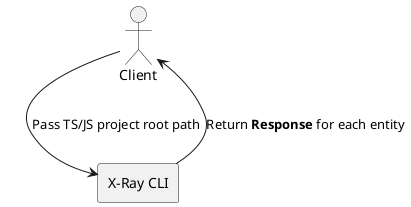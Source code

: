@startuml DFD
actor "Client" as Client
rectangle "X-Ray CLI" as CLI

Client --> CLI : Pass TS/JS project root path
CLI --> Client : Return **Response** for each entity
@enduml

@startuml Response
json Response {
  "total": {
    "modules": "number",
    "classes": "number"
  },
  "entities": {
    "modules": "Entity[]",
    "classes": "Entity[]"
  }
}

json Entity {
  "id": "string",
  "fan": "Fan"
}

json Fan {
  "in": "number",
  "out": "number"
}
@enduml
